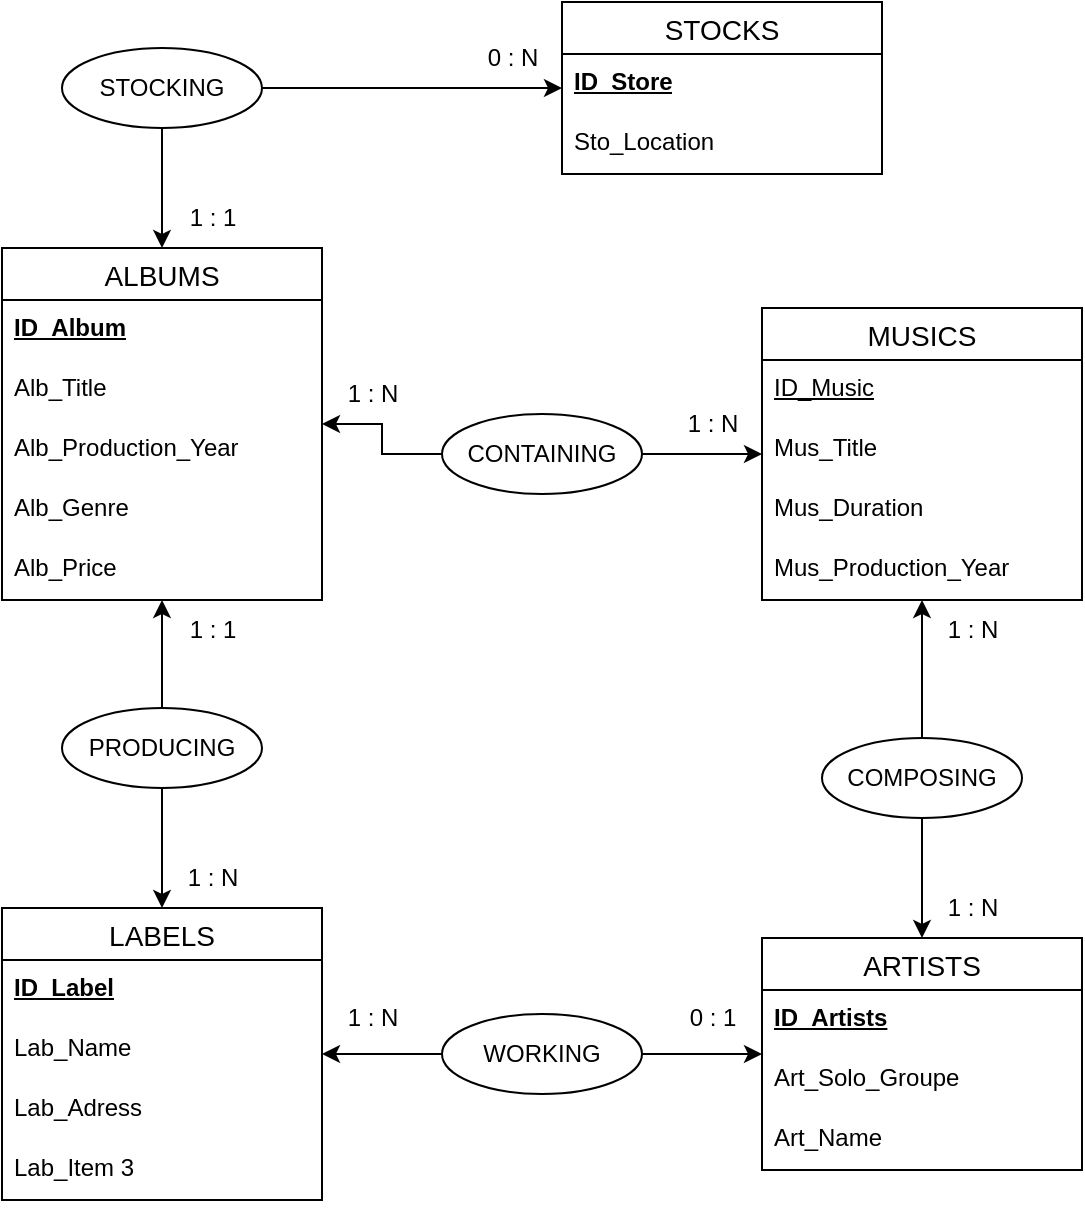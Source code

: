<mxfile pages="3">
    <diagram name="Ex_1" id="Ax09-WIQw34Qy26GW4K-">
        <mxGraphModel dx="209" dy="550" grid="1" gridSize="10" guides="1" tooltips="1" connect="1" arrows="1" fold="1" page="1" pageScale="1" pageWidth="827" pageHeight="1169" math="0" shadow="0">
            <root>
                <mxCell id="0"/>
                <mxCell id="1" parent="0"/>
                <mxCell id="HRrgK-dxjiMdOrJLSD93-1" value="STOCKS" style="swimlane;fontStyle=0;childLayout=stackLayout;horizontal=1;startSize=26;horizontalStack=0;resizeParent=1;resizeParentMax=0;resizeLast=0;collapsible=1;marginBottom=0;align=center;fontSize=14;" parent="1" vertex="1">
                    <mxGeometry x="400" y="197" width="160" height="86" as="geometry"/>
                </mxCell>
                <mxCell id="HRrgK-dxjiMdOrJLSD93-2" value="&lt;b&gt;&lt;u&gt;ID_Store&lt;/u&gt;&lt;/b&gt;" style="text;strokeColor=none;fillColor=none;spacingLeft=4;spacingRight=4;overflow=hidden;rotatable=0;points=[[0,0.5],[1,0.5]];portConstraint=eastwest;fontSize=12;whiteSpace=wrap;html=1;" parent="HRrgK-dxjiMdOrJLSD93-1" vertex="1">
                    <mxGeometry y="26" width="160" height="30" as="geometry"/>
                </mxCell>
                <mxCell id="HRrgK-dxjiMdOrJLSD93-4" value="Sto_Location" style="text;strokeColor=none;fillColor=none;spacingLeft=4;spacingRight=4;overflow=hidden;rotatable=0;points=[[0,0.5],[1,0.5]];portConstraint=eastwest;fontSize=12;whiteSpace=wrap;html=1;" parent="HRrgK-dxjiMdOrJLSD93-1" vertex="1">
                    <mxGeometry y="56" width="160" height="30" as="geometry"/>
                </mxCell>
                <mxCell id="4DJXA86zMSIRc6f4gUfp-1" value="ARTISTS" style="swimlane;fontStyle=0;childLayout=stackLayout;horizontal=1;startSize=26;horizontalStack=0;resizeParent=1;resizeParentMax=0;resizeLast=0;collapsible=1;marginBottom=0;align=center;fontSize=14;" parent="1" vertex="1">
                    <mxGeometry x="500" y="665" width="160" height="116" as="geometry"/>
                </mxCell>
                <mxCell id="4DJXA86zMSIRc6f4gUfp-10" value="&lt;b&gt;&lt;u&gt;ID_Artists&lt;/u&gt;&lt;/b&gt;" style="text;strokeColor=none;fillColor=none;spacingLeft=4;spacingRight=4;overflow=hidden;rotatable=0;points=[[0,0.5],[1,0.5]];portConstraint=eastwest;fontSize=12;whiteSpace=wrap;html=1;" parent="4DJXA86zMSIRc6f4gUfp-1" vertex="1">
                    <mxGeometry y="26" width="160" height="30" as="geometry"/>
                </mxCell>
                <mxCell id="4DJXA86zMSIRc6f4gUfp-2" value="Art_Solo_Groupe" style="text;strokeColor=none;fillColor=none;spacingLeft=4;spacingRight=4;overflow=hidden;rotatable=0;points=[[0,0.5],[1,0.5]];portConstraint=eastwest;fontSize=12;whiteSpace=wrap;html=1;" parent="4DJXA86zMSIRc6f4gUfp-1" vertex="1">
                    <mxGeometry y="56" width="160" height="30" as="geometry"/>
                </mxCell>
                <mxCell id="4DJXA86zMSIRc6f4gUfp-4" value="Art_Name" style="text;strokeColor=none;fillColor=none;spacingLeft=4;spacingRight=4;overflow=hidden;rotatable=0;points=[[0,0.5],[1,0.5]];portConstraint=eastwest;fontSize=12;whiteSpace=wrap;html=1;" parent="4DJXA86zMSIRc6f4gUfp-1" vertex="1">
                    <mxGeometry y="86" width="160" height="30" as="geometry"/>
                </mxCell>
                <mxCell id="4DJXA86zMSIRc6f4gUfp-5" value="ALBUMS" style="swimlane;fontStyle=0;childLayout=stackLayout;horizontal=1;startSize=26;horizontalStack=0;resizeParent=1;resizeParentMax=0;resizeLast=0;collapsible=1;marginBottom=0;align=center;fontSize=14;" parent="1" vertex="1">
                    <mxGeometry x="120" y="320" width="160" height="176" as="geometry"/>
                </mxCell>
                <mxCell id="4DJXA86zMSIRc6f4gUfp-9" value="&lt;b&gt;&lt;u&gt;ID_Album&lt;/u&gt;&lt;/b&gt;" style="text;strokeColor=none;fillColor=none;spacingLeft=4;spacingRight=4;overflow=hidden;rotatable=0;points=[[0,0.5],[1,0.5]];portConstraint=eastwest;fontSize=12;whiteSpace=wrap;html=1;" parent="4DJXA86zMSIRc6f4gUfp-5" vertex="1">
                    <mxGeometry y="26" width="160" height="30" as="geometry"/>
                </mxCell>
                <mxCell id="4DJXA86zMSIRc6f4gUfp-6" value="Alb_Title" style="text;strokeColor=none;fillColor=none;spacingLeft=4;spacingRight=4;overflow=hidden;rotatable=0;points=[[0,0.5],[1,0.5]];portConstraint=eastwest;fontSize=12;whiteSpace=wrap;html=1;" parent="4DJXA86zMSIRc6f4gUfp-5" vertex="1">
                    <mxGeometry y="56" width="160" height="30" as="geometry"/>
                </mxCell>
                <mxCell id="4DJXA86zMSIRc6f4gUfp-7" value="Alb_Production_Year" style="text;strokeColor=none;fillColor=none;spacingLeft=4;spacingRight=4;overflow=hidden;rotatable=0;points=[[0,0.5],[1,0.5]];portConstraint=eastwest;fontSize=12;whiteSpace=wrap;html=1;" parent="4DJXA86zMSIRc6f4gUfp-5" vertex="1">
                    <mxGeometry y="86" width="160" height="30" as="geometry"/>
                </mxCell>
                <mxCell id="4DJXA86zMSIRc6f4gUfp-8" value="Alb_Genre" style="text;strokeColor=none;fillColor=none;spacingLeft=4;spacingRight=4;overflow=hidden;rotatable=0;points=[[0,0.5],[1,0.5]];portConstraint=eastwest;fontSize=12;whiteSpace=wrap;html=1;" parent="4DJXA86zMSIRc6f4gUfp-5" vertex="1">
                    <mxGeometry y="116" width="160" height="30" as="geometry"/>
                </mxCell>
                <mxCell id="4DJXA86zMSIRc6f4gUfp-35" value="Alb_Price" style="text;strokeColor=none;fillColor=none;spacingLeft=4;spacingRight=4;overflow=hidden;rotatable=0;points=[[0,0.5],[1,0.5]];portConstraint=eastwest;fontSize=12;whiteSpace=wrap;html=1;" parent="4DJXA86zMSIRc6f4gUfp-5" vertex="1">
                    <mxGeometry y="146" width="160" height="30" as="geometry"/>
                </mxCell>
                <mxCell id="4DJXA86zMSIRc6f4gUfp-15" value="LABELS" style="swimlane;fontStyle=0;childLayout=stackLayout;horizontal=1;startSize=26;horizontalStack=0;resizeParent=1;resizeParentMax=0;resizeLast=0;collapsible=1;marginBottom=0;align=center;fontSize=14;" parent="1" vertex="1">
                    <mxGeometry x="120" y="650" width="160" height="146" as="geometry"/>
                </mxCell>
                <mxCell id="4DJXA86zMSIRc6f4gUfp-16" value="&lt;b&gt;&lt;u&gt;ID_Label&lt;/u&gt;&lt;/b&gt;" style="text;strokeColor=none;fillColor=none;spacingLeft=4;spacingRight=4;overflow=hidden;rotatable=0;points=[[0,0.5],[1,0.5]];portConstraint=eastwest;fontSize=12;whiteSpace=wrap;html=1;" parent="4DJXA86zMSIRc6f4gUfp-15" vertex="1">
                    <mxGeometry y="26" width="160" height="30" as="geometry"/>
                </mxCell>
                <mxCell id="4DJXA86zMSIRc6f4gUfp-17" value="Lab_Name" style="text;strokeColor=none;fillColor=none;spacingLeft=4;spacingRight=4;overflow=hidden;rotatable=0;points=[[0,0.5],[1,0.5]];portConstraint=eastwest;fontSize=12;whiteSpace=wrap;html=1;" parent="4DJXA86zMSIRc6f4gUfp-15" vertex="1">
                    <mxGeometry y="56" width="160" height="30" as="geometry"/>
                </mxCell>
                <mxCell id="4DJXA86zMSIRc6f4gUfp-18" value="Lab_Adress" style="text;strokeColor=none;fillColor=none;spacingLeft=4;spacingRight=4;overflow=hidden;rotatable=0;points=[[0,0.5],[1,0.5]];portConstraint=eastwest;fontSize=12;whiteSpace=wrap;html=1;" parent="4DJXA86zMSIRc6f4gUfp-15" vertex="1">
                    <mxGeometry y="86" width="160" height="30" as="geometry"/>
                </mxCell>
                <mxCell id="4DJXA86zMSIRc6f4gUfp-19" value="Lab_Item 3" style="text;strokeColor=none;fillColor=none;spacingLeft=4;spacingRight=4;overflow=hidden;rotatable=0;points=[[0,0.5],[1,0.5]];portConstraint=eastwest;fontSize=12;whiteSpace=wrap;html=1;" parent="4DJXA86zMSIRc6f4gUfp-15" vertex="1">
                    <mxGeometry y="116" width="160" height="30" as="geometry"/>
                </mxCell>
                <mxCell id="4DJXA86zMSIRc6f4gUfp-33" style="edgeStyle=orthogonalEdgeStyle;rounded=0;orthogonalLoop=1;jettySize=auto;html=1;exitX=0;exitY=0.5;exitDx=0;exitDy=0;" parent="1" source="4DJXA86zMSIRc6f4gUfp-20" target="4DJXA86zMSIRc6f4gUfp-15" edge="1">
                    <mxGeometry relative="1" as="geometry"/>
                </mxCell>
                <mxCell id="4DJXA86zMSIRc6f4gUfp-34" style="edgeStyle=orthogonalEdgeStyle;rounded=0;orthogonalLoop=1;jettySize=auto;html=1;exitX=1;exitY=0.5;exitDx=0;exitDy=0;" parent="1" source="4DJXA86zMSIRc6f4gUfp-20" target="4DJXA86zMSIRc6f4gUfp-1" edge="1">
                    <mxGeometry relative="1" as="geometry"/>
                </mxCell>
                <mxCell id="4DJXA86zMSIRc6f4gUfp-20" value="WORKING" style="ellipse;whiteSpace=wrap;html=1;align=center;" parent="1" vertex="1">
                    <mxGeometry x="340" y="703" width="100" height="40" as="geometry"/>
                </mxCell>
                <mxCell id="4DJXA86zMSIRc6f4gUfp-25" style="edgeStyle=orthogonalEdgeStyle;rounded=0;orthogonalLoop=1;jettySize=auto;html=1;exitX=0.5;exitY=0;exitDx=0;exitDy=0;" parent="1" source="4DJXA86zMSIRc6f4gUfp-23" target="4DJXA86zMSIRc6f4gUfp-5" edge="1">
                    <mxGeometry relative="1" as="geometry"/>
                </mxCell>
                <mxCell id="4DJXA86zMSIRc6f4gUfp-32" style="edgeStyle=orthogonalEdgeStyle;rounded=0;orthogonalLoop=1;jettySize=auto;html=1;exitX=0.5;exitY=1;exitDx=0;exitDy=0;" parent="1" source="4DJXA86zMSIRc6f4gUfp-23" target="4DJXA86zMSIRc6f4gUfp-15" edge="1">
                    <mxGeometry relative="1" as="geometry"/>
                </mxCell>
                <mxCell id="4DJXA86zMSIRc6f4gUfp-23" value="PRODUCING" style="ellipse;whiteSpace=wrap;html=1;align=center;" parent="1" vertex="1">
                    <mxGeometry x="150" y="550" width="100" height="40" as="geometry"/>
                </mxCell>
                <mxCell id="4DJXA86zMSIRc6f4gUfp-27" style="edgeStyle=orthogonalEdgeStyle;rounded=0;orthogonalLoop=1;jettySize=auto;html=1;exitX=0.5;exitY=1;exitDx=0;exitDy=0;" parent="1" source="4DJXA86zMSIRc6f4gUfp-24" target="4DJXA86zMSIRc6f4gUfp-5" edge="1">
                    <mxGeometry relative="1" as="geometry"/>
                </mxCell>
                <mxCell id="4DJXA86zMSIRc6f4gUfp-28" style="edgeStyle=orthogonalEdgeStyle;rounded=0;orthogonalLoop=1;jettySize=auto;html=1;exitX=1;exitY=0.5;exitDx=0;exitDy=0;" parent="1" source="4DJXA86zMSIRc6f4gUfp-24" target="HRrgK-dxjiMdOrJLSD93-1" edge="1">
                    <mxGeometry relative="1" as="geometry"/>
                </mxCell>
                <mxCell id="4DJXA86zMSIRc6f4gUfp-24" value="STOCKING" style="ellipse;whiteSpace=wrap;html=1;align=center;" parent="1" vertex="1">
                    <mxGeometry x="150" y="220" width="100" height="40" as="geometry"/>
                </mxCell>
                <mxCell id="4DJXA86zMSIRc6f4gUfp-29" value="0 : N" style="text;html=1;align=center;verticalAlign=middle;resizable=0;points=[];autosize=1;strokeColor=none;fillColor=none;" parent="1" vertex="1">
                    <mxGeometry x="350" y="210" width="50" height="30" as="geometry"/>
                </mxCell>
                <mxCell id="4DJXA86zMSIRc6f4gUfp-30" value="1 : 1" style="text;html=1;align=center;verticalAlign=middle;resizable=0;points=[];autosize=1;strokeColor=none;fillColor=none;" parent="1" vertex="1">
                    <mxGeometry x="200" y="290" width="50" height="30" as="geometry"/>
                </mxCell>
                <mxCell id="4DJXA86zMSIRc6f4gUfp-37" value="1 : 1" style="text;html=1;align=center;verticalAlign=middle;resizable=0;points=[];autosize=1;strokeColor=none;fillColor=none;" parent="1" vertex="1">
                    <mxGeometry x="200" y="496" width="50" height="30" as="geometry"/>
                </mxCell>
                <mxCell id="4DJXA86zMSIRc6f4gUfp-38" value="1 : N" style="text;html=1;align=center;verticalAlign=middle;resizable=0;points=[];autosize=1;strokeColor=none;fillColor=none;" parent="1" vertex="1">
                    <mxGeometry x="200" y="620" width="50" height="30" as="geometry"/>
                </mxCell>
                <mxCell id="4DJXA86zMSIRc6f4gUfp-39" value="1 : N" style="text;html=1;align=center;verticalAlign=middle;resizable=0;points=[];autosize=1;strokeColor=none;fillColor=none;" parent="1" vertex="1">
                    <mxGeometry x="280" y="690" width="50" height="30" as="geometry"/>
                </mxCell>
                <mxCell id="4DJXA86zMSIRc6f4gUfp-40" value="0 : 1" style="text;html=1;align=center;verticalAlign=middle;resizable=0;points=[];autosize=1;strokeColor=none;fillColor=none;" parent="1" vertex="1">
                    <mxGeometry x="450" y="690" width="50" height="30" as="geometry"/>
                </mxCell>
                <mxCell id="rY8H66O-FdWcYP0A08a0-2" value="MUSICS" style="swimlane;fontStyle=0;childLayout=stackLayout;horizontal=1;startSize=26;horizontalStack=0;resizeParent=1;resizeParentMax=0;resizeLast=0;collapsible=1;marginBottom=0;align=center;fontSize=14;" parent="1" vertex="1">
                    <mxGeometry x="500" y="350" width="160" height="146" as="geometry"/>
                </mxCell>
                <mxCell id="rY8H66O-FdWcYP0A08a0-3" value="ID_Music" style="text;strokeColor=none;fillColor=none;spacingLeft=4;spacingRight=4;overflow=hidden;rotatable=0;points=[[0,0.5],[1,0.5]];portConstraint=eastwest;fontSize=12;whiteSpace=wrap;html=1;container=1;fontStyle=4" parent="rY8H66O-FdWcYP0A08a0-2" vertex="1">
                    <mxGeometry y="26" width="160" height="30" as="geometry"/>
                </mxCell>
                <mxCell id="rY8H66O-FdWcYP0A08a0-4" value="Mus_Title" style="text;strokeColor=none;fillColor=none;spacingLeft=4;spacingRight=4;overflow=hidden;rotatable=0;points=[[0,0.5],[1,0.5]];portConstraint=eastwest;fontSize=12;whiteSpace=wrap;html=1;" parent="rY8H66O-FdWcYP0A08a0-2" vertex="1">
                    <mxGeometry y="56" width="160" height="30" as="geometry"/>
                </mxCell>
                <mxCell id="rY8H66O-FdWcYP0A08a0-5" value="Mus_Duration" style="text;strokeColor=none;fillColor=none;spacingLeft=4;spacingRight=4;overflow=hidden;rotatable=0;points=[[0,0.5],[1,0.5]];portConstraint=eastwest;fontSize=12;whiteSpace=wrap;html=1;" parent="rY8H66O-FdWcYP0A08a0-2" vertex="1">
                    <mxGeometry y="86" width="160" height="30" as="geometry"/>
                </mxCell>
                <mxCell id="rY8H66O-FdWcYP0A08a0-6" value="Mus_Production_Year" style="text;strokeColor=none;fillColor=none;spacingLeft=4;spacingRight=4;overflow=hidden;rotatable=0;points=[[0,0.5],[1,0.5]];portConstraint=eastwest;fontSize=12;whiteSpace=wrap;html=1;" parent="rY8H66O-FdWcYP0A08a0-2" vertex="1">
                    <mxGeometry y="116" width="160" height="30" as="geometry"/>
                </mxCell>
                <mxCell id="rY8H66O-FdWcYP0A08a0-11" style="edgeStyle=orthogonalEdgeStyle;rounded=0;orthogonalLoop=1;jettySize=auto;html=1;exitX=0.5;exitY=0;exitDx=0;exitDy=0;" parent="1" source="rY8H66O-FdWcYP0A08a0-7" target="rY8H66O-FdWcYP0A08a0-2" edge="1">
                    <mxGeometry relative="1" as="geometry"/>
                </mxCell>
                <mxCell id="rY8H66O-FdWcYP0A08a0-12" style="edgeStyle=orthogonalEdgeStyle;rounded=0;orthogonalLoop=1;jettySize=auto;html=1;exitX=0.5;exitY=1;exitDx=0;exitDy=0;" parent="1" source="rY8H66O-FdWcYP0A08a0-7" target="4DJXA86zMSIRc6f4gUfp-1" edge="1">
                    <mxGeometry relative="1" as="geometry"/>
                </mxCell>
                <mxCell id="rY8H66O-FdWcYP0A08a0-7" value="COMPOSING" style="ellipse;whiteSpace=wrap;html=1;align=center;" parent="1" vertex="1">
                    <mxGeometry x="530" y="565" width="100" height="40" as="geometry"/>
                </mxCell>
                <mxCell id="rY8H66O-FdWcYP0A08a0-9" style="edgeStyle=orthogonalEdgeStyle;rounded=0;orthogonalLoop=1;jettySize=auto;html=1;exitX=1;exitY=0.5;exitDx=0;exitDy=0;" parent="1" source="rY8H66O-FdWcYP0A08a0-8" target="rY8H66O-FdWcYP0A08a0-2" edge="1">
                    <mxGeometry relative="1" as="geometry"/>
                </mxCell>
                <mxCell id="rY8H66O-FdWcYP0A08a0-10" style="edgeStyle=orthogonalEdgeStyle;rounded=0;orthogonalLoop=1;jettySize=auto;html=1;exitX=0;exitY=0.5;exitDx=0;exitDy=0;" parent="1" source="rY8H66O-FdWcYP0A08a0-8" target="4DJXA86zMSIRc6f4gUfp-5" edge="1">
                    <mxGeometry relative="1" as="geometry"/>
                </mxCell>
                <mxCell id="rY8H66O-FdWcYP0A08a0-8" value="CONTAINING" style="ellipse;whiteSpace=wrap;html=1;align=center;" parent="1" vertex="1">
                    <mxGeometry x="340" y="403" width="100" height="40" as="geometry"/>
                </mxCell>
                <mxCell id="rY8H66O-FdWcYP0A08a0-13" value="1 : N" style="text;html=1;align=center;verticalAlign=middle;resizable=0;points=[];autosize=1;strokeColor=none;fillColor=none;" parent="1" vertex="1">
                    <mxGeometry x="280" y="378" width="50" height="30" as="geometry"/>
                </mxCell>
                <mxCell id="rY8H66O-FdWcYP0A08a0-14" value="1 : N" style="text;html=1;align=center;verticalAlign=middle;resizable=0;points=[];autosize=1;strokeColor=none;fillColor=none;" parent="1" vertex="1">
                    <mxGeometry x="450" y="393" width="50" height="30" as="geometry"/>
                </mxCell>
                <mxCell id="rY8H66O-FdWcYP0A08a0-15" value="1 : N" style="text;html=1;align=center;verticalAlign=middle;resizable=0;points=[];autosize=1;strokeColor=none;fillColor=none;" parent="1" vertex="1">
                    <mxGeometry x="580" y="496" width="50" height="30" as="geometry"/>
                </mxCell>
                <mxCell id="rY8H66O-FdWcYP0A08a0-16" value="1 : N" style="text;html=1;align=center;verticalAlign=middle;resizable=0;points=[];autosize=1;strokeColor=none;fillColor=none;" parent="1" vertex="1">
                    <mxGeometry x="580" y="635" width="50" height="30" as="geometry"/>
                </mxCell>
            </root>
        </mxGraphModel>
    </diagram>
    <diagram id="2hX1S7K8Exji7aWtPnUa" name="Ex_2">
        <mxGraphModel dx="378" dy="662" grid="1" gridSize="10" guides="1" tooltips="1" connect="1" arrows="1" fold="1" page="1" pageScale="1" pageWidth="827" pageHeight="1169" math="0" shadow="0">
            <root>
                <mxCell id="0"/>
                <mxCell id="1" parent="0"/>
                <mxCell id="-4RxZhA0vHJqYQ7dfFvF-1" value="PARTS" style="swimlane;fontStyle=0;childLayout=stackLayout;horizontal=1;startSize=26;horizontalStack=0;resizeParent=1;resizeParentMax=0;resizeLast=0;collapsible=1;marginBottom=0;align=center;fontSize=14;" parent="1" vertex="1">
                    <mxGeometry x="30" y="565" width="160" height="116" as="geometry"/>
                </mxCell>
                <mxCell id="-4RxZhA0vHJqYQ7dfFvF-2" value="&lt;b&gt;&lt;u&gt;id_part&lt;/u&gt;&lt;/b&gt;" style="text;strokeColor=none;fillColor=none;spacingLeft=4;spacingRight=4;overflow=hidden;rotatable=0;points=[[0,0.5],[1,0.5]];portConstraint=eastwest;fontSize=12;whiteSpace=wrap;html=1;" parent="-4RxZhA0vHJqYQ7dfFvF-1" vertex="1">
                    <mxGeometry y="26" width="160" height="30" as="geometry"/>
                </mxCell>
                <mxCell id="-4RxZhA0vHJqYQ7dfFvF-3" value="par_reference" style="text;strokeColor=none;fillColor=none;spacingLeft=4;spacingRight=4;overflow=hidden;rotatable=0;points=[[0,0.5],[1,0.5]];portConstraint=eastwest;fontSize=12;whiteSpace=wrap;html=1;" parent="-4RxZhA0vHJqYQ7dfFvF-1" vertex="1">
                    <mxGeometry y="56" width="160" height="30" as="geometry"/>
                </mxCell>
                <mxCell id="-4RxZhA0vHJqYQ7dfFvF-4" value="par_price" style="text;strokeColor=none;fillColor=none;spacingLeft=4;spacingRight=4;overflow=hidden;rotatable=0;points=[[0,0.5],[1,0.5]];portConstraint=eastwest;fontSize=12;whiteSpace=wrap;html=1;" parent="-4RxZhA0vHJqYQ7dfFvF-1" vertex="1">
                    <mxGeometry y="86" width="160" height="30" as="geometry"/>
                </mxCell>
                <mxCell id="-4RxZhA0vHJqYQ7dfFvF-5" value="CATEGORIES" style="swimlane;fontStyle=0;childLayout=stackLayout;horizontal=1;startSize=26;horizontalStack=0;resizeParent=1;resizeParentMax=0;resizeLast=0;collapsible=1;marginBottom=0;align=center;fontSize=14;" parent="1" vertex="1">
                    <mxGeometry x="30" y="905" width="160" height="86" as="geometry"/>
                </mxCell>
                <mxCell id="-4RxZhA0vHJqYQ7dfFvF-6" value="&lt;b&gt;&lt;u&gt;id_categorie&lt;/u&gt;&lt;/b&gt;" style="text;strokeColor=none;fillColor=none;spacingLeft=4;spacingRight=4;overflow=hidden;rotatable=0;points=[[0,0.5],[1,0.5]];portConstraint=eastwest;fontSize=12;whiteSpace=wrap;html=1;" parent="-4RxZhA0vHJqYQ7dfFvF-5" vertex="1">
                    <mxGeometry y="26" width="160" height="30" as="geometry"/>
                </mxCell>
                <mxCell id="-4RxZhA0vHJqYQ7dfFvF-7" value="cat_feature" style="text;strokeColor=none;fillColor=none;spacingLeft=4;spacingRight=4;overflow=hidden;rotatable=0;points=[[0,0.5],[1,0.5]];portConstraint=eastwest;fontSize=12;whiteSpace=wrap;html=1;" parent="-4RxZhA0vHJqYQ7dfFvF-5" vertex="1">
                    <mxGeometry y="56" width="160" height="30" as="geometry"/>
                </mxCell>
                <mxCell id="-4RxZhA0vHJqYQ7dfFvF-9" value="VEHICULES" style="swimlane;fontStyle=0;childLayout=stackLayout;horizontal=1;startSize=26;horizontalStack=0;resizeParent=1;resizeParentMax=0;resizeLast=0;collapsible=1;marginBottom=0;align=center;fontSize=14;" parent="1" vertex="1">
                    <mxGeometry x="450" y="550" width="160" height="146" as="geometry"/>
                </mxCell>
                <mxCell id="-4RxZhA0vHJqYQ7dfFvF-10" value="&lt;b&gt;&lt;u&gt;id_vehicule&lt;/u&gt;&lt;/b&gt;" style="text;strokeColor=none;fillColor=none;spacingLeft=4;spacingRight=4;overflow=hidden;rotatable=0;points=[[0,0.5],[1,0.5]];portConstraint=eastwest;fontSize=12;whiteSpace=wrap;html=1;" parent="-4RxZhA0vHJqYQ7dfFvF-9" vertex="1">
                    <mxGeometry y="26" width="160" height="30" as="geometry"/>
                </mxCell>
                <mxCell id="-4RxZhA0vHJqYQ7dfFvF-11" value="veh_brand" style="text;strokeColor=none;fillColor=none;spacingLeft=4;spacingRight=4;overflow=hidden;rotatable=0;points=[[0,0.5],[1,0.5]];portConstraint=eastwest;fontSize=12;whiteSpace=wrap;html=1;" parent="-4RxZhA0vHJqYQ7dfFvF-9" vertex="1">
                    <mxGeometry y="56" width="160" height="30" as="geometry"/>
                </mxCell>
                <mxCell id="-4RxZhA0vHJqYQ7dfFvF-12" value="veh_model" style="text;strokeColor=none;fillColor=none;spacingLeft=4;spacingRight=4;overflow=hidden;rotatable=0;points=[[0,0.5],[1,0.5]];portConstraint=eastwest;fontSize=12;whiteSpace=wrap;html=1;" parent="-4RxZhA0vHJqYQ7dfFvF-9" vertex="1">
                    <mxGeometry y="86" width="160" height="30" as="geometry"/>
                </mxCell>
                <mxCell id="F3zKJM1Lwtw6lqz_ciYI-4" value="veh_production_year" style="text;strokeColor=none;fillColor=none;spacingLeft=4;spacingRight=4;overflow=hidden;rotatable=0;points=[[0,0.5],[1,0.5]];portConstraint=eastwest;fontSize=12;whiteSpace=wrap;html=1;" vertex="1" parent="-4RxZhA0vHJqYQ7dfFvF-9">
                    <mxGeometry y="116" width="160" height="30" as="geometry"/>
                </mxCell>
                <mxCell id="-4RxZhA0vHJqYQ7dfFvF-13" value="STOCKS" style="swimlane;fontStyle=0;childLayout=stackLayout;horizontal=1;startSize=26;horizontalStack=0;resizeParent=1;resizeParentMax=0;resizeLast=0;collapsible=1;marginBottom=0;align=center;fontSize=14;" parent="1" vertex="1">
                    <mxGeometry x="30" y="330" width="160" height="86" as="geometry"/>
                </mxCell>
                <mxCell id="-4RxZhA0vHJqYQ7dfFvF-14" value="&lt;b&gt;&lt;u&gt;id_stock&lt;/u&gt;&lt;/b&gt;" style="text;strokeColor=none;fillColor=none;spacingLeft=4;spacingRight=4;overflow=hidden;rotatable=0;points=[[0,0.5],[1,0.5]];portConstraint=eastwest;fontSize=12;whiteSpace=wrap;html=1;" parent="-4RxZhA0vHJqYQ7dfFvF-13" vertex="1">
                    <mxGeometry y="26" width="160" height="30" as="geometry"/>
                </mxCell>
                <mxCell id="-4RxZhA0vHJqYQ7dfFvF-15" value="sto_quantity" style="text;strokeColor=none;fillColor=none;spacingLeft=4;spacingRight=4;overflow=hidden;rotatable=0;points=[[0,0.5],[1,0.5]];portConstraint=eastwest;fontSize=12;whiteSpace=wrap;html=1;" parent="-4RxZhA0vHJqYQ7dfFvF-13" vertex="1">
                    <mxGeometry y="56" width="160" height="30" as="geometry"/>
                </mxCell>
                <mxCell id="F3zKJM1Lwtw6lqz_ciYI-2" style="edgeStyle=orthogonalEdgeStyle;rounded=0;orthogonalLoop=1;jettySize=auto;html=1;exitX=0.5;exitY=0;exitDx=0;exitDy=0;" edge="1" parent="1" source="F3zKJM1Lwtw6lqz_ciYI-1" target="-4RxZhA0vHJqYQ7dfFvF-1">
                    <mxGeometry relative="1" as="geometry"/>
                </mxCell>
                <mxCell id="F3zKJM1Lwtw6lqz_ciYI-3" style="edgeStyle=orthogonalEdgeStyle;rounded=0;orthogonalLoop=1;jettySize=auto;html=1;exitX=0.5;exitY=1;exitDx=0;exitDy=0;" edge="1" parent="1" source="F3zKJM1Lwtw6lqz_ciYI-1" target="-4RxZhA0vHJqYQ7dfFvF-5">
                    <mxGeometry relative="1" as="geometry"/>
                </mxCell>
                <mxCell id="F3zKJM1Lwtw6lqz_ciYI-1" value="DEFINING" style="ellipse;whiteSpace=wrap;html=1;align=center;" vertex="1" parent="1">
                    <mxGeometry x="60" y="775" width="100" height="40" as="geometry"/>
                </mxCell>
                <mxCell id="F3zKJM1Lwtw6lqz_ciYI-6" style="edgeStyle=orthogonalEdgeStyle;rounded=0;orthogonalLoop=1;jettySize=auto;html=1;exitX=0;exitY=0.5;exitDx=0;exitDy=0;" edge="1" parent="1" source="F3zKJM1Lwtw6lqz_ciYI-5" target="-4RxZhA0vHJqYQ7dfFvF-1">
                    <mxGeometry relative="1" as="geometry"/>
                </mxCell>
                <mxCell id="F3zKJM1Lwtw6lqz_ciYI-7" style="edgeStyle=orthogonalEdgeStyle;rounded=0;orthogonalLoop=1;jettySize=auto;html=1;exitX=1;exitY=0.5;exitDx=0;exitDy=0;" edge="1" parent="1" source="F3zKJM1Lwtw6lqz_ciYI-5" target="-4RxZhA0vHJqYQ7dfFvF-9">
                    <mxGeometry relative="1" as="geometry"/>
                </mxCell>
                <mxCell id="F3zKJM1Lwtw6lqz_ciYI-5" value="COMPATIBLE" style="ellipse;whiteSpace=wrap;html=1;align=center;" vertex="1" parent="1">
                    <mxGeometry x="270" y="603" width="100" height="40" as="geometry"/>
                </mxCell>
                <mxCell id="F3zKJM1Lwtw6lqz_ciYI-8" value="1 : 1" style="text;html=1;align=center;verticalAlign=middle;resizable=0;points=[];autosize=1;strokeColor=none;fillColor=none;" vertex="1" parent="1">
                    <mxGeometry x="110" y="681" width="50" height="30" as="geometry"/>
                </mxCell>
                <mxCell id="F3zKJM1Lwtw6lqz_ciYI-9" value="0 : N" style="text;html=1;align=center;verticalAlign=middle;resizable=0;points=[];autosize=1;strokeColor=none;fillColor=none;" vertex="1" parent="1">
                    <mxGeometry x="110" y="875" width="50" height="30" as="geometry"/>
                </mxCell>
                <mxCell id="F3zKJM1Lwtw6lqz_ciYI-10" value="0 : N" style="text;html=1;align=center;verticalAlign=middle;resizable=0;points=[];autosize=1;strokeColor=none;fillColor=none;" vertex="1" parent="1">
                    <mxGeometry x="190" y="595" width="50" height="30" as="geometry"/>
                </mxCell>
                <mxCell id="F3zKJM1Lwtw6lqz_ciYI-11" value="0 : N" style="text;html=1;align=center;verticalAlign=middle;resizable=0;points=[];autosize=1;strokeColor=none;fillColor=none;" vertex="1" parent="1">
                    <mxGeometry x="400" y="595" width="50" height="30" as="geometry"/>
                </mxCell>
                <mxCell id="F3zKJM1Lwtw6lqz_ciYI-13" style="edgeStyle=orthogonalEdgeStyle;rounded=0;orthogonalLoop=1;jettySize=auto;html=1;exitX=0.5;exitY=0;exitDx=0;exitDy=0;" edge="1" parent="1" source="F3zKJM1Lwtw6lqz_ciYI-12" target="-4RxZhA0vHJqYQ7dfFvF-13">
                    <mxGeometry relative="1" as="geometry"/>
                </mxCell>
                <mxCell id="F3zKJM1Lwtw6lqz_ciYI-14" style="edgeStyle=orthogonalEdgeStyle;rounded=0;orthogonalLoop=1;jettySize=auto;html=1;exitX=0.5;exitY=1;exitDx=0;exitDy=0;" edge="1" parent="1" source="F3zKJM1Lwtw6lqz_ciYI-12" target="-4RxZhA0vHJqYQ7dfFvF-1">
                    <mxGeometry relative="1" as="geometry"/>
                </mxCell>
                <mxCell id="F3zKJM1Lwtw6lqz_ciYI-12" value="STOCKING" style="ellipse;whiteSpace=wrap;html=1;align=center;" vertex="1" parent="1">
                    <mxGeometry x="60" y="470" width="100" height="40" as="geometry"/>
                </mxCell>
                <mxCell id="F3zKJM1Lwtw6lqz_ciYI-15" value="0 : N" style="text;html=1;align=center;verticalAlign=middle;resizable=0;points=[];autosize=1;strokeColor=none;fillColor=none;" vertex="1" parent="1">
                    <mxGeometry x="110" y="416" width="50" height="30" as="geometry"/>
                </mxCell>
                <mxCell id="F3zKJM1Lwtw6lqz_ciYI-16" value="0 : 1" style="text;html=1;align=center;verticalAlign=middle;resizable=0;points=[];autosize=1;strokeColor=none;fillColor=none;" vertex="1" parent="1">
                    <mxGeometry x="110" y="535" width="50" height="30" as="geometry"/>
                </mxCell>
            </root>
        </mxGraphModel>
    </diagram>
    <diagram id="FbKrk5OvJzkt1xpNCf2V" name="Ex_3">
        <mxGraphModel dx="1036" dy="550" grid="1" gridSize="10" guides="1" tooltips="1" connect="1" arrows="1" fold="1" page="1" pageScale="1" pageWidth="827" pageHeight="1169" math="0" shadow="0">
            <root>
                <mxCell id="0"/>
                <mxCell id="1" parent="0"/>
                <mxCell id="LIpeAkzsrpjz-QVK8P7Y-1" value="ORDERS" style="swimlane;fontStyle=0;childLayout=stackLayout;horizontal=1;startSize=26;horizontalStack=0;resizeParent=1;resizeParentMax=0;resizeLast=0;collapsible=1;marginBottom=0;align=center;fontSize=14;" parent="1" vertex="1">
                    <mxGeometry x="220" y="267" width="160" height="86" as="geometry"/>
                </mxCell>
                <mxCell id="LIpeAkzsrpjz-QVK8P7Y-2" value="&lt;u&gt;&lt;b&gt;id_order&lt;/b&gt;&lt;/u&gt;" style="text;strokeColor=none;fillColor=none;spacingLeft=4;spacingRight=4;overflow=hidden;rotatable=0;points=[[0,0.5],[1,0.5]];portConstraint=eastwest;fontSize=12;whiteSpace=wrap;html=1;" parent="LIpeAkzsrpjz-QVK8P7Y-1" vertex="1">
                    <mxGeometry y="26" width="160" height="30" as="geometry"/>
                </mxCell>
                <mxCell id="LIpeAkzsrpjz-QVK8P7Y-3" value="ord_name" style="text;strokeColor=none;fillColor=none;spacingLeft=4;spacingRight=4;overflow=hidden;rotatable=0;points=[[0,0.5],[1,0.5]];portConstraint=eastwest;fontSize=12;whiteSpace=wrap;html=1;" parent="LIpeAkzsrpjz-QVK8P7Y-1" vertex="1">
                    <mxGeometry y="56" width="160" height="30" as="geometry"/>
                </mxCell>
                <mxCell id="LIpeAkzsrpjz-QVK8P7Y-8" value="GENDERS" style="swimlane;fontStyle=0;childLayout=stackLayout;horizontal=1;startSize=26;horizontalStack=0;resizeParent=1;resizeParentMax=0;resizeLast=0;collapsible=1;marginBottom=0;align=center;fontSize=14;" parent="1" vertex="1">
                    <mxGeometry x="640" y="267" width="160" height="86" as="geometry"/>
                </mxCell>
                <mxCell id="LIpeAkzsrpjz-QVK8P7Y-9" value="&lt;u&gt;&lt;b&gt;id_gender&lt;/b&gt;&lt;/u&gt;" style="text;strokeColor=none;fillColor=none;spacingLeft=4;spacingRight=4;overflow=hidden;rotatable=0;points=[[0,0.5],[1,0.5]];portConstraint=eastwest;fontSize=12;whiteSpace=wrap;html=1;" parent="LIpeAkzsrpjz-QVK8P7Y-8" vertex="1">
                    <mxGeometry y="26" width="160" height="30" as="geometry"/>
                </mxCell>
                <mxCell id="LIpeAkzsrpjz-QVK8P7Y-10" value="gen_name" style="text;strokeColor=none;fillColor=none;spacingLeft=4;spacingRight=4;overflow=hidden;rotatable=0;points=[[0,0.5],[1,0.5]];portConstraint=eastwest;fontSize=12;whiteSpace=wrap;html=1;" parent="LIpeAkzsrpjz-QVK8P7Y-8" vertex="1">
                    <mxGeometry y="56" width="160" height="30" as="geometry"/>
                </mxCell>
                <mxCell id="LIpeAkzsrpjz-QVK8P7Y-14" value="SPECIES" style="swimlane;fontStyle=0;childLayout=stackLayout;horizontal=1;startSize=26;horizontalStack=0;resizeParent=1;resizeParentMax=0;resizeLast=0;collapsible=1;marginBottom=0;align=center;fontSize=14;" parent="1" vertex="1">
                    <mxGeometry x="10" y="267" width="160" height="86" as="geometry"/>
                </mxCell>
                <mxCell id="LIpeAkzsrpjz-QVK8P7Y-15" value="&lt;u&gt;&lt;b&gt;id_species&lt;/b&gt;&lt;/u&gt;" style="text;strokeColor=none;fillColor=none;spacingLeft=4;spacingRight=4;overflow=hidden;rotatable=0;points=[[0,0.5],[1,0.5]];portConstraint=eastwest;fontSize=12;whiteSpace=wrap;html=1;" parent="LIpeAkzsrpjz-QVK8P7Y-14" vertex="1">
                    <mxGeometry y="26" width="160" height="30" as="geometry"/>
                </mxCell>
                <mxCell id="LIpeAkzsrpjz-QVK8P7Y-16" value="spe_name" style="text;strokeColor=none;fillColor=none;spacingLeft=4;spacingRight=4;overflow=hidden;rotatable=0;points=[[0,0.5],[1,0.5]];portConstraint=eastwest;fontSize=12;whiteSpace=wrap;html=1;" parent="LIpeAkzsrpjz-QVK8P7Y-14" vertex="1">
                    <mxGeometry y="56" width="160" height="30" as="geometry"/>
                </mxCell>
                <mxCell id="LIpeAkzsrpjz-QVK8P7Y-20" value="FAMILIES" style="swimlane;fontStyle=0;childLayout=stackLayout;horizontal=1;startSize=26;horizontalStack=0;resizeParent=1;resizeParentMax=0;resizeLast=0;collapsible=1;marginBottom=0;align=center;fontSize=14;" parent="1" vertex="1">
                    <mxGeometry x="430" y="267" width="160" height="86" as="geometry"/>
                </mxCell>
                <mxCell id="LIpeAkzsrpjz-QVK8P7Y-21" value="&lt;u&gt;&lt;b&gt;id_family&lt;/b&gt;&lt;/u&gt;" style="text;strokeColor=none;fillColor=none;spacingLeft=4;spacingRight=4;overflow=hidden;rotatable=0;points=[[0,0.5],[1,0.5]];portConstraint=eastwest;fontSize=12;whiteSpace=wrap;html=1;" parent="LIpeAkzsrpjz-QVK8P7Y-20" vertex="1">
                    <mxGeometry y="26" width="160" height="30" as="geometry"/>
                </mxCell>
                <mxCell id="LIpeAkzsrpjz-QVK8P7Y-22" value="fam_name" style="text;strokeColor=none;fillColor=none;spacingLeft=4;spacingRight=4;overflow=hidden;rotatable=0;points=[[0,0.5],[1,0.5]];portConstraint=eastwest;fontSize=12;whiteSpace=wrap;html=1;" parent="LIpeAkzsrpjz-QVK8P7Y-20" vertex="1">
                    <mxGeometry y="56" width="160" height="30" as="geometry"/>
                </mxCell>
                <mxCell id="tuEjDUmz4DaT0CHiC4rm-1" value="ANIMALS" style="swimlane;fontStyle=0;childLayout=stackLayout;horizontal=1;startSize=26;horizontalStack=0;resizeParent=1;resizeParentMax=0;resizeLast=0;collapsible=1;marginBottom=0;align=center;fontSize=14;" parent="1" vertex="1">
                    <mxGeometry x="320" y="40" width="160" height="56" as="geometry"/>
                </mxCell>
                <mxCell id="tuEjDUmz4DaT0CHiC4rm-2" value="&lt;u&gt;&lt;b&gt;id_animal&lt;/b&gt;&lt;/u&gt;" style="text;strokeColor=none;fillColor=none;spacingLeft=4;spacingRight=4;overflow=hidden;rotatable=0;points=[[0,0.5],[1,0.5]];portConstraint=eastwest;fontSize=12;whiteSpace=wrap;html=1;" parent="tuEjDUmz4DaT0CHiC4rm-1" vertex="1">
                    <mxGeometry y="26" width="160" height="30" as="geometry"/>
                </mxCell>
                <mxCell id="tuEjDUmz4DaT0CHiC4rm-5" value="MEDICATIONS" style="swimlane;fontStyle=0;childLayout=stackLayout;horizontal=1;startSize=26;horizontalStack=0;resizeParent=1;resizeParentMax=0;resizeLast=0;collapsible=1;marginBottom=0;align=center;fontSize=14;" parent="1" vertex="1">
                    <mxGeometry x="-200" y="180" width="160" height="116" as="geometry"/>
                </mxCell>
                <mxCell id="tuEjDUmz4DaT0CHiC4rm-6" value="&lt;u&gt;&lt;b&gt;id_medication&lt;/b&gt;&lt;/u&gt;" style="text;strokeColor=none;fillColor=none;spacingLeft=4;spacingRight=4;overflow=hidden;rotatable=0;points=[[0,0.5],[1,0.5]];portConstraint=eastwest;fontSize=12;whiteSpace=wrap;html=1;" parent="tuEjDUmz4DaT0CHiC4rm-5" vertex="1">
                    <mxGeometry y="26" width="160" height="30" as="geometry"/>
                </mxCell>
                <mxCell id="tuEjDUmz4DaT0CHiC4rm-7" value="med_type" style="text;strokeColor=none;fillColor=none;spacingLeft=4;spacingRight=4;overflow=hidden;rotatable=0;points=[[0,0.5],[1,0.5]];portConstraint=eastwest;fontSize=12;whiteSpace=wrap;html=1;" parent="tuEjDUmz4DaT0CHiC4rm-5" vertex="1">
                    <mxGeometry y="56" width="160" height="30" as="geometry"/>
                </mxCell>
                <mxCell id="tuEjDUmz4DaT0CHiC4rm-8" value="med_intervention_date" style="text;strokeColor=none;fillColor=none;spacingLeft=4;spacingRight=4;overflow=hidden;rotatable=0;points=[[0,0.5],[1,0.5]];portConstraint=eastwest;fontSize=12;whiteSpace=wrap;html=1;" parent="tuEjDUmz4DaT0CHiC4rm-5" vertex="1">
                    <mxGeometry y="86" width="160" height="30" as="geometry"/>
                </mxCell>
                <mxCell id="tuEjDUmz4DaT0CHiC4rm-9" value="BASINS" style="swimlane;fontStyle=0;childLayout=stackLayout;horizontal=1;startSize=26;horizontalStack=0;resizeParent=1;resizeParentMax=0;resizeLast=0;collapsible=1;marginBottom=0;align=center;fontSize=14;" parent="1" vertex="1">
                    <mxGeometry x="860" y="193" width="160" height="86" as="geometry"/>
                </mxCell>
                <mxCell id="tuEjDUmz4DaT0CHiC4rm-10" value="&lt;u&gt;&lt;b&gt;id_basin&lt;/b&gt;&lt;/u&gt;" style="text;strokeColor=none;fillColor=none;spacingLeft=4;spacingRight=4;overflow=hidden;rotatable=0;points=[[0,0.5],[1,0.5]];portConstraint=eastwest;fontSize=12;whiteSpace=wrap;html=1;" parent="tuEjDUmz4DaT0CHiC4rm-9" vertex="1">
                    <mxGeometry y="26" width="160" height="30" as="geometry"/>
                </mxCell>
                <mxCell id="tuEjDUmz4DaT0CHiC4rm-11" value="bas_zone" style="text;strokeColor=none;fillColor=none;spacingLeft=4;spacingRight=4;overflow=hidden;rotatable=0;points=[[0,0.5],[1,0.5]];portConstraint=eastwest;fontSize=12;whiteSpace=wrap;html=1;" parent="tuEjDUmz4DaT0CHiC4rm-9" vertex="1">
                    <mxGeometry y="56" width="160" height="30" as="geometry"/>
                </mxCell>
                <mxCell id="tuEjDUmz4DaT0CHiC4rm-12" value="PIECES" style="swimlane;fontStyle=0;childLayout=stackLayout;horizontal=1;startSize=26;horizontalStack=0;resizeParent=1;resizeParentMax=0;resizeLast=0;collapsible=1;marginBottom=0;align=center;fontSize=14;" parent="1" vertex="1">
                    <mxGeometry x="860" y="423" width="160" height="86" as="geometry"/>
                </mxCell>
                <mxCell id="tuEjDUmz4DaT0CHiC4rm-13" value="&lt;u&gt;&lt;b&gt;id_piece&lt;/b&gt;&lt;/u&gt;" style="text;strokeColor=none;fillColor=none;spacingLeft=4;spacingRight=4;overflow=hidden;rotatable=0;points=[[0,0.5],[1,0.5]];portConstraint=eastwest;fontSize=12;whiteSpace=wrap;html=1;" parent="tuEjDUmz4DaT0CHiC4rm-12" vertex="1">
                    <mxGeometry y="26" width="160" height="30" as="geometry"/>
                </mxCell>
                <mxCell id="tuEjDUmz4DaT0CHiC4rm-14" value="pie_number" style="text;strokeColor=none;fillColor=none;spacingLeft=4;spacingRight=4;overflow=hidden;rotatable=0;points=[[0,0.5],[1,0.5]];portConstraint=eastwest;fontSize=12;whiteSpace=wrap;html=1;" parent="tuEjDUmz4DaT0CHiC4rm-12" vertex="1">
                    <mxGeometry y="56" width="160" height="30" as="geometry"/>
                </mxCell>
                <mxCell id="tuEjDUmz4DaT0CHiC4rm-16" style="edgeStyle=orthogonalEdgeStyle;rounded=0;orthogonalLoop=1;jettySize=auto;html=1;exitX=0.5;exitY=0;exitDx=0;exitDy=0;" parent="1" source="tuEjDUmz4DaT0CHiC4rm-15" target="tuEjDUmz4DaT0CHiC4rm-9" edge="1">
                    <mxGeometry relative="1" as="geometry"/>
                </mxCell>
                <mxCell id="tuEjDUmz4DaT0CHiC4rm-17" style="edgeStyle=orthogonalEdgeStyle;rounded=0;orthogonalLoop=1;jettySize=auto;html=1;exitX=0.5;exitY=1;exitDx=0;exitDy=0;" parent="1" source="tuEjDUmz4DaT0CHiC4rm-15" target="tuEjDUmz4DaT0CHiC4rm-12" edge="1">
                    <mxGeometry relative="1" as="geometry"/>
                </mxCell>
                <mxCell id="tuEjDUmz4DaT0CHiC4rm-15" value="LOCATE" style="ellipse;whiteSpace=wrap;html=1;align=center;" parent="1" vertex="1">
                    <mxGeometry x="890" y="333" width="100" height="40" as="geometry"/>
                </mxCell>
                <mxCell id="tuEjDUmz4DaT0CHiC4rm-24" style="edgeStyle=orthogonalEdgeStyle;rounded=0;orthogonalLoop=1;jettySize=auto;html=1;exitX=0.5;exitY=1;exitDx=0;exitDy=0;" parent="1" source="tuEjDUmz4DaT0CHiC4rm-18" target="LIpeAkzsrpjz-QVK8P7Y-1" edge="1">
                    <mxGeometry relative="1" as="geometry"/>
                </mxCell>
                <mxCell id="tuEjDUmz4DaT0CHiC4rm-25" style="edgeStyle=orthogonalEdgeStyle;rounded=0;orthogonalLoop=1;jettySize=auto;html=1;exitX=0.5;exitY=0;exitDx=0;exitDy=0;entryX=0.394;entryY=0.983;entryDx=0;entryDy=0;entryPerimeter=0;" parent="1" source="tuEjDUmz4DaT0CHiC4rm-18" target="tuEjDUmz4DaT0CHiC4rm-2" edge="1">
                    <mxGeometry relative="1" as="geometry">
                        <Array as="points">
                            <mxPoint x="300" y="150"/>
                            <mxPoint x="383" y="150"/>
                        </Array>
                    </mxGeometry>
                </mxCell>
                <mxCell id="tuEjDUmz4DaT0CHiC4rm-18" value="ORDER" style="ellipse;whiteSpace=wrap;html=1;align=center;" parent="1" vertex="1">
                    <mxGeometry x="250" y="180" width="100" height="40" as="geometry"/>
                </mxCell>
                <mxCell id="tuEjDUmz4DaT0CHiC4rm-29" style="edgeStyle=orthogonalEdgeStyle;rounded=0;orthogonalLoop=1;jettySize=auto;html=1;exitX=0.5;exitY=1;exitDx=0;exitDy=0;" parent="1" source="tuEjDUmz4DaT0CHiC4rm-19" target="LIpeAkzsrpjz-QVK8P7Y-20" edge="1">
                    <mxGeometry relative="1" as="geometry"/>
                </mxCell>
                <mxCell id="tuEjDUmz4DaT0CHiC4rm-41" style="edgeStyle=orthogonalEdgeStyle;rounded=0;orthogonalLoop=1;jettySize=auto;html=1;exitX=0.5;exitY=0;exitDx=0;exitDy=0;entryX=0.649;entryY=0.983;entryDx=0;entryDy=0;entryPerimeter=0;" parent="1" source="tuEjDUmz4DaT0CHiC4rm-19" target="tuEjDUmz4DaT0CHiC4rm-2" edge="1">
                    <mxGeometry relative="1" as="geometry">
                        <Array as="points">
                            <mxPoint x="510" y="150"/>
                            <mxPoint x="424" y="150"/>
                        </Array>
                    </mxGeometry>
                </mxCell>
                <mxCell id="tuEjDUmz4DaT0CHiC4rm-19" value="Attribute" style="ellipse;whiteSpace=wrap;html=1;align=center;" parent="1" vertex="1">
                    <mxGeometry x="460" y="180" width="100" height="40" as="geometry"/>
                </mxCell>
                <mxCell id="tuEjDUmz4DaT0CHiC4rm-31" style="edgeStyle=orthogonalEdgeStyle;rounded=0;orthogonalLoop=1;jettySize=auto;html=1;exitX=0.5;exitY=1;exitDx=0;exitDy=0;" parent="1" source="tuEjDUmz4DaT0CHiC4rm-26" target="LIpeAkzsrpjz-QVK8P7Y-8" edge="1">
                    <mxGeometry relative="1" as="geometry"/>
                </mxCell>
                <mxCell id="tuEjDUmz4DaT0CHiC4rm-42" style="edgeStyle=orthogonalEdgeStyle;rounded=0;orthogonalLoop=1;jettySize=auto;html=1;exitX=0.5;exitY=0;exitDx=0;exitDy=0;entryX=0.889;entryY=1.011;entryDx=0;entryDy=0;entryPerimeter=0;" parent="1" source="tuEjDUmz4DaT0CHiC4rm-26" target="tuEjDUmz4DaT0CHiC4rm-2" edge="1">
                    <mxGeometry relative="1" as="geometry">
                        <Array as="points">
                            <mxPoint x="720" y="130"/>
                            <mxPoint x="462" y="130"/>
                        </Array>
                    </mxGeometry>
                </mxCell>
                <mxCell id="tuEjDUmz4DaT0CHiC4rm-26" value="Attribute" style="ellipse;whiteSpace=wrap;html=1;align=center;" parent="1" vertex="1">
                    <mxGeometry x="670" y="180" width="100" height="40" as="geometry"/>
                </mxCell>
                <mxCell id="tuEjDUmz4DaT0CHiC4rm-33" style="edgeStyle=orthogonalEdgeStyle;rounded=0;orthogonalLoop=1;jettySize=auto;html=1;exitX=0.5;exitY=1;exitDx=0;exitDy=0;" parent="1" source="tuEjDUmz4DaT0CHiC4rm-27" target="LIpeAkzsrpjz-QVK8P7Y-14" edge="1">
                    <mxGeometry relative="1" as="geometry"/>
                </mxCell>
                <mxCell id="tuEjDUmz4DaT0CHiC4rm-43" style="edgeStyle=orthogonalEdgeStyle;rounded=0;orthogonalLoop=1;jettySize=auto;html=1;exitX=0.5;exitY=0;exitDx=0;exitDy=0;entryX=0.097;entryY=1.011;entryDx=0;entryDy=0;entryPerimeter=0;" parent="1" source="tuEjDUmz4DaT0CHiC4rm-27" target="tuEjDUmz4DaT0CHiC4rm-2" edge="1">
                    <mxGeometry relative="1" as="geometry">
                        <Array as="points">
                            <mxPoint x="90" y="130"/>
                            <mxPoint x="336" y="130"/>
                        </Array>
                    </mxGeometry>
                </mxCell>
                <mxCell id="tuEjDUmz4DaT0CHiC4rm-27" value="Attribute" style="ellipse;whiteSpace=wrap;html=1;align=center;" parent="1" vertex="1">
                    <mxGeometry x="40" y="180" width="100" height="40" as="geometry"/>
                </mxCell>
                <mxCell id="tuEjDUmz4DaT0CHiC4rm-35" style="edgeStyle=orthogonalEdgeStyle;rounded=0;orthogonalLoop=1;jettySize=auto;html=1;exitX=0;exitY=0.5;exitDx=0;exitDy=0;" parent="1" source="tuEjDUmz4DaT0CHiC4rm-34" target="tuEjDUmz4DaT0CHiC4rm-1" edge="1">
                    <mxGeometry relative="1" as="geometry"/>
                </mxCell>
                <mxCell id="tuEjDUmz4DaT0CHiC4rm-37" style="edgeStyle=orthogonalEdgeStyle;rounded=0;orthogonalLoop=1;jettySize=auto;html=1;exitX=0.5;exitY=1;exitDx=0;exitDy=0;" parent="1" source="tuEjDUmz4DaT0CHiC4rm-34" target="tuEjDUmz4DaT0CHiC4rm-9" edge="1">
                    <mxGeometry relative="1" as="geometry"/>
                </mxCell>
                <mxCell id="tuEjDUmz4DaT0CHiC4rm-34" value="LOCATE" style="ellipse;whiteSpace=wrap;html=1;align=center;" parent="1" vertex="1">
                    <mxGeometry x="890" y="48" width="100" height="40" as="geometry"/>
                </mxCell>
                <mxCell id="tuEjDUmz4DaT0CHiC4rm-39" style="edgeStyle=orthogonalEdgeStyle;rounded=0;orthogonalLoop=1;jettySize=auto;html=1;exitX=1;exitY=0.5;exitDx=0;exitDy=0;" parent="1" source="tuEjDUmz4DaT0CHiC4rm-38" target="tuEjDUmz4DaT0CHiC4rm-1" edge="1">
                    <mxGeometry relative="1" as="geometry"/>
                </mxCell>
                <mxCell id="tuEjDUmz4DaT0CHiC4rm-40" style="edgeStyle=orthogonalEdgeStyle;rounded=0;orthogonalLoop=1;jettySize=auto;html=1;exitX=0.5;exitY=1;exitDx=0;exitDy=0;" parent="1" source="tuEjDUmz4DaT0CHiC4rm-38" target="tuEjDUmz4DaT0CHiC4rm-5" edge="1">
                    <mxGeometry relative="1" as="geometry"/>
                </mxCell>
                <mxCell id="tuEjDUmz4DaT0CHiC4rm-38" value="FOLLOWING" style="ellipse;whiteSpace=wrap;html=1;align=center;" parent="1" vertex="1">
                    <mxGeometry x="-170" y="48" width="100" height="40" as="geometry"/>
                </mxCell>
            </root>
        </mxGraphModel>
    </diagram>
</mxfile>